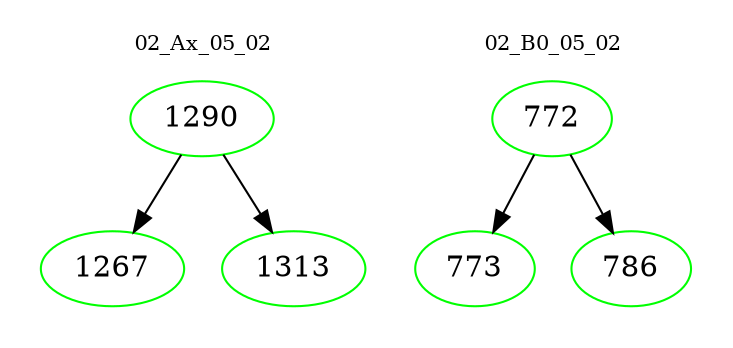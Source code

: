 digraph{
subgraph cluster_0 {
color = white
label = "02_Ax_05_02";
fontsize=10;
T0_1290 [label="1290", color="green"]
T0_1290 -> T0_1267 [color="black"]
T0_1267 [label="1267", color="green"]
T0_1290 -> T0_1313 [color="black"]
T0_1313 [label="1313", color="green"]
}
subgraph cluster_1 {
color = white
label = "02_B0_05_02";
fontsize=10;
T1_772 [label="772", color="green"]
T1_772 -> T1_773 [color="black"]
T1_773 [label="773", color="green"]
T1_772 -> T1_786 [color="black"]
T1_786 [label="786", color="green"]
}
}

